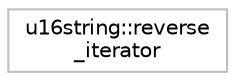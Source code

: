 digraph "Graphical Class Hierarchy"
{
 // LATEX_PDF_SIZE
  edge [fontname="Helvetica",fontsize="10",labelfontname="Helvetica",labelfontsize="10"];
  node [fontname="Helvetica",fontsize="10",shape=record];
  rankdir="LR";
  Node0 [label="u16string::reverse\l_iterator",height=0.2,width=0.4,color="grey75", fillcolor="white", style="filled",tooltip="STL iterator class."];
}
